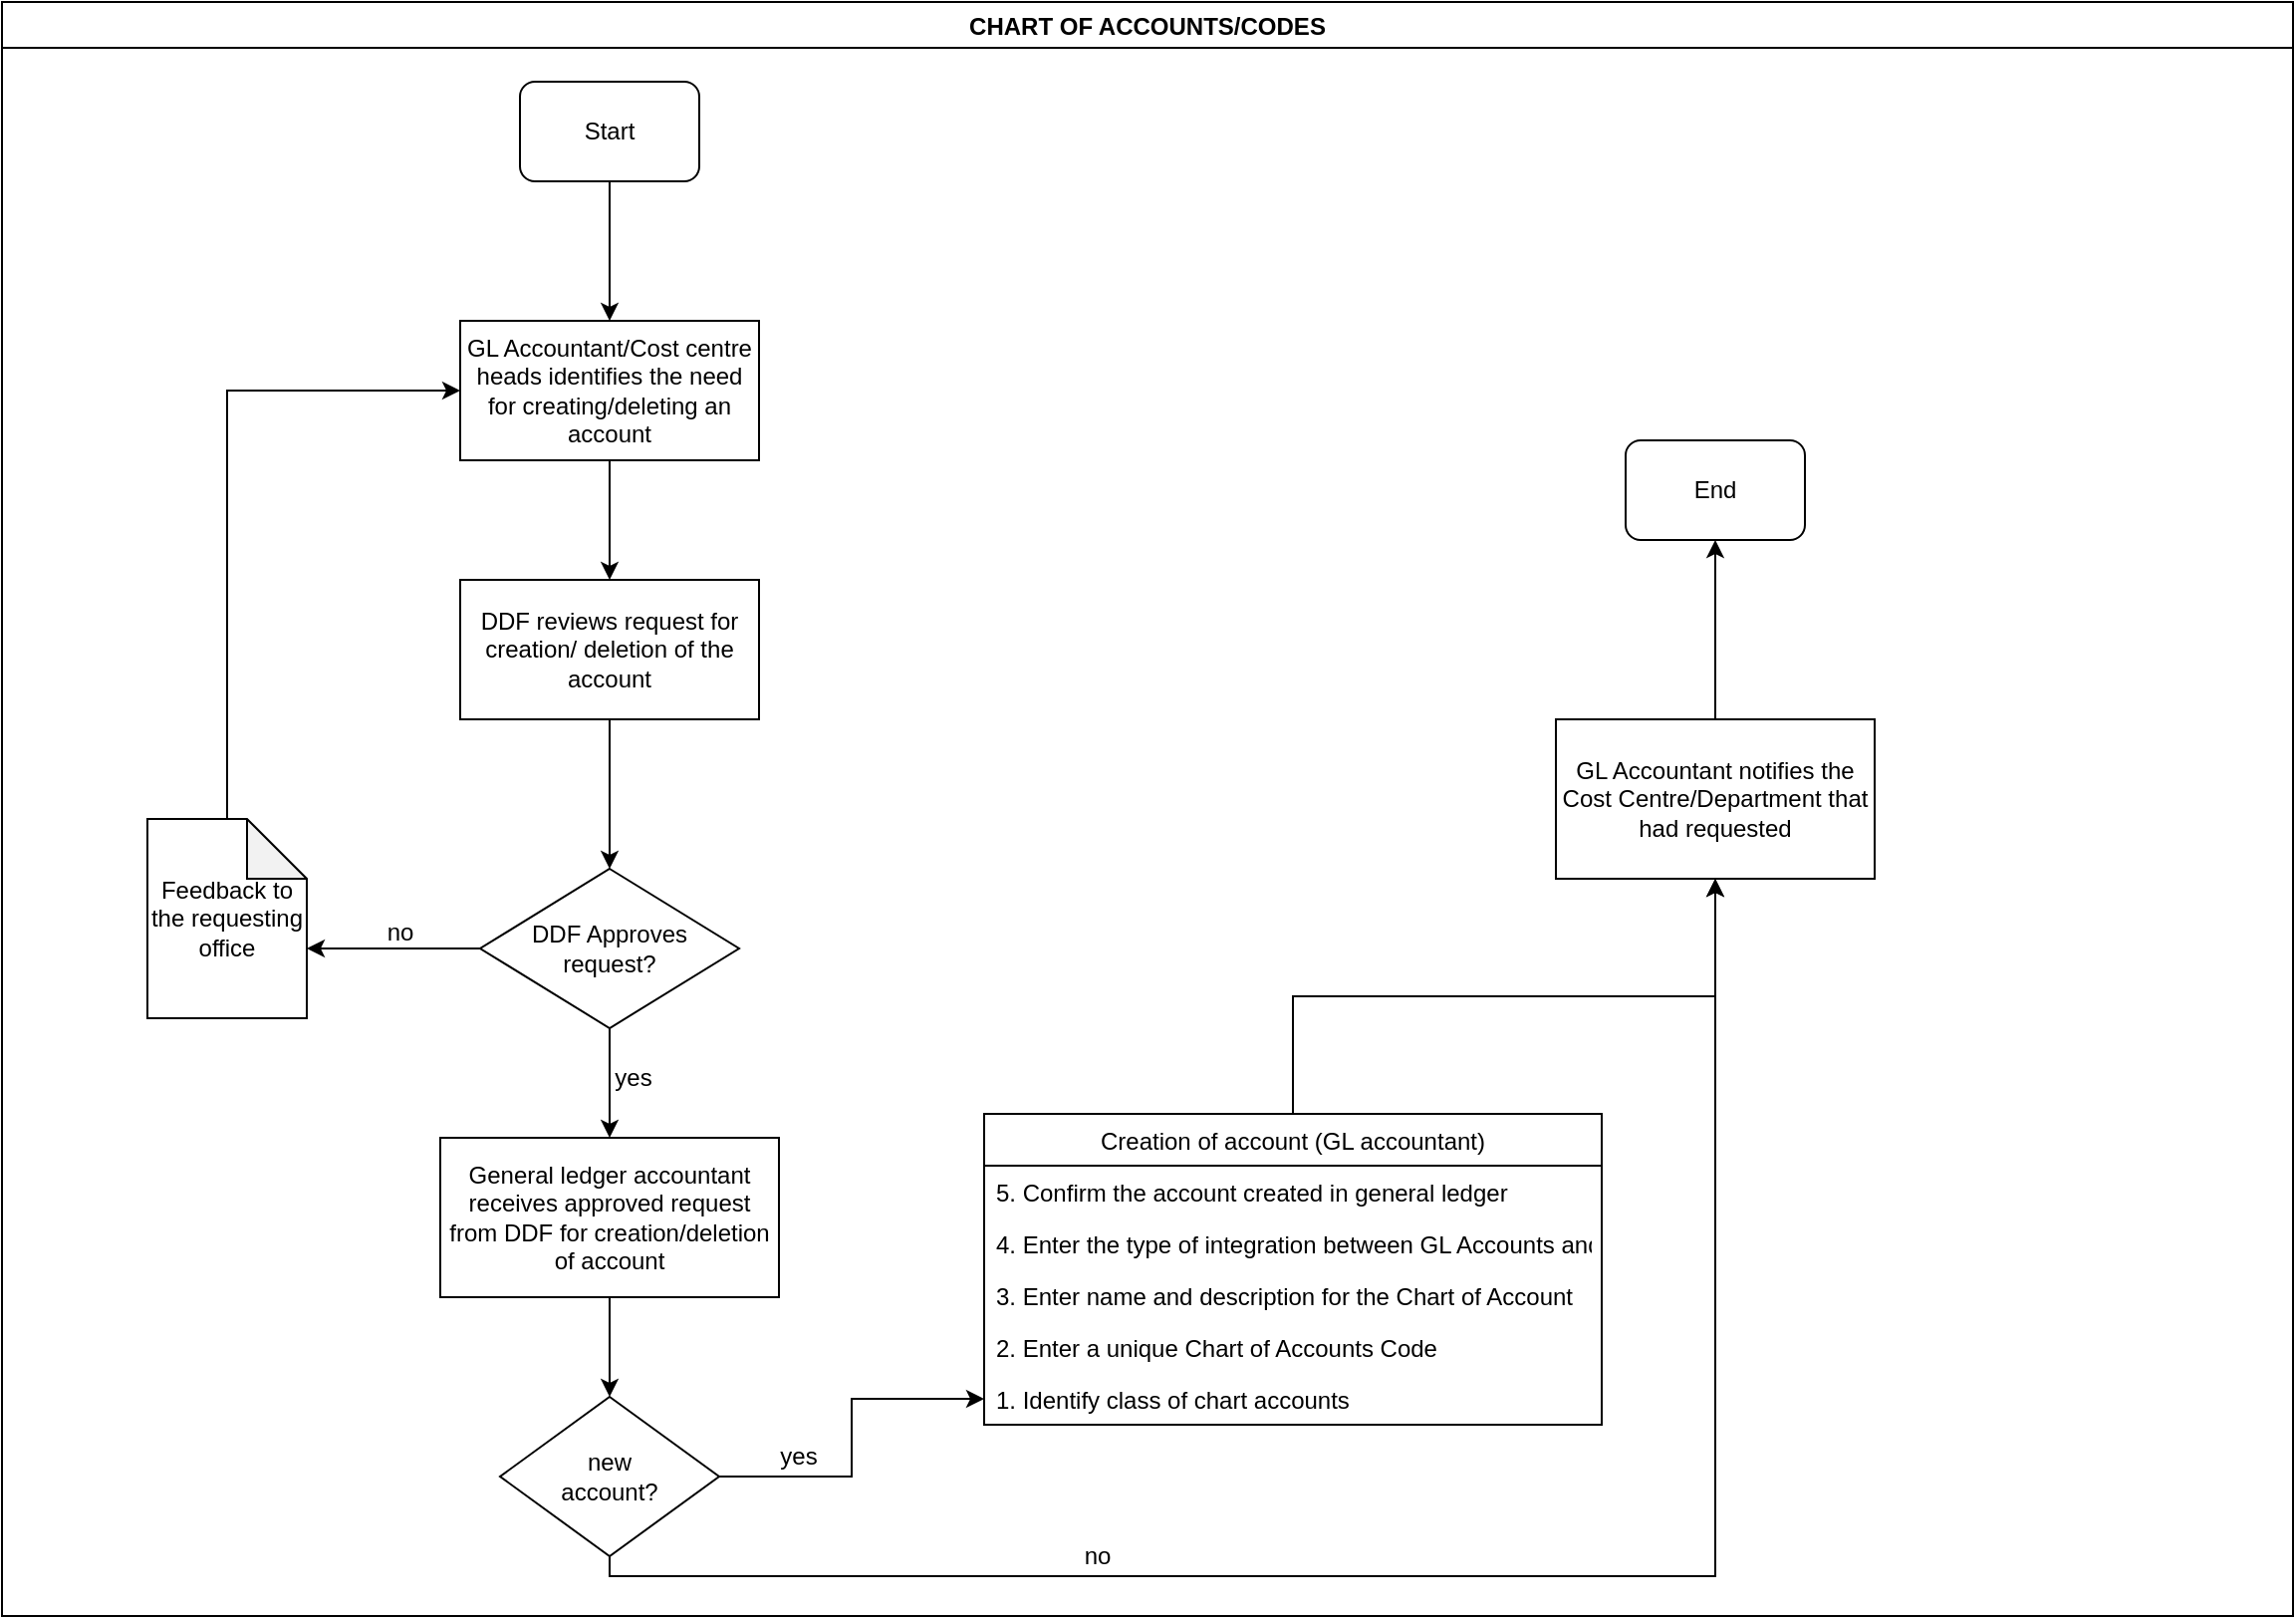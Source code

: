 <mxfile version="13.10.9" type="github">
  <diagram id="BbsPhjvvmLac4U86oqIc" name="Page-1">
    <mxGraphModel dx="1038" dy="547" grid="1" gridSize="10" guides="1" tooltips="1" connect="1" arrows="1" fold="1" page="1" pageScale="1" pageWidth="1169" pageHeight="827" math="0" shadow="0">
      <root>
        <mxCell id="0" />
        <mxCell id="1" parent="0" />
        <mxCell id="iJsRZvcZcMVNx7B1bG_4-1" value="&#xa;CHART OF ACCOUNTS/CODES&#xa;" style="swimlane;" vertex="1" parent="1">
          <mxGeometry x="10" y="10" width="1150" height="810" as="geometry" />
        </mxCell>
        <mxCell id="iJsRZvcZcMVNx7B1bG_4-2" value="Start" style="rounded=1;whiteSpace=wrap;html=1;" vertex="1" parent="iJsRZvcZcMVNx7B1bG_4-1">
          <mxGeometry x="260" y="40" width="90" height="50" as="geometry" />
        </mxCell>
        <mxCell id="iJsRZvcZcMVNx7B1bG_4-5" value="GL Accountant/Cost centre heads identifies the need for creating/deleting an account" style="rounded=0;whiteSpace=wrap;html=1;" vertex="1" parent="iJsRZvcZcMVNx7B1bG_4-1">
          <mxGeometry x="230" y="160" width="150" height="70" as="geometry" />
        </mxCell>
        <mxCell id="iJsRZvcZcMVNx7B1bG_4-4" value="" style="edgeStyle=orthogonalEdgeStyle;rounded=0;orthogonalLoop=1;jettySize=auto;html=1;entryX=0.5;entryY=0;entryDx=0;entryDy=0;" edge="1" parent="iJsRZvcZcMVNx7B1bG_4-1" source="iJsRZvcZcMVNx7B1bG_4-2" target="iJsRZvcZcMVNx7B1bG_4-5">
          <mxGeometry relative="1" as="geometry">
            <mxPoint x="305" y="165" as="targetPoint" />
          </mxGeometry>
        </mxCell>
        <mxCell id="iJsRZvcZcMVNx7B1bG_4-6" value="DDF reviews request for creation/ deletion of the account" style="whiteSpace=wrap;html=1;rounded=0;" vertex="1" parent="iJsRZvcZcMVNx7B1bG_4-1">
          <mxGeometry x="230" y="290" width="150" height="70" as="geometry" />
        </mxCell>
        <mxCell id="iJsRZvcZcMVNx7B1bG_4-7" value="" style="edgeStyle=orthogonalEdgeStyle;rounded=0;orthogonalLoop=1;jettySize=auto;html=1;" edge="1" parent="iJsRZvcZcMVNx7B1bG_4-1" source="iJsRZvcZcMVNx7B1bG_4-5" target="iJsRZvcZcMVNx7B1bG_4-6">
          <mxGeometry relative="1" as="geometry" />
        </mxCell>
        <mxCell id="iJsRZvcZcMVNx7B1bG_4-10" value="General ledger accountant receives approved request from DDF for creation/deletion of account" style="whiteSpace=wrap;html=1;rounded=0;" vertex="1" parent="iJsRZvcZcMVNx7B1bG_4-1">
          <mxGeometry x="220" y="570" width="170" height="80" as="geometry" />
        </mxCell>
        <mxCell id="iJsRZvcZcMVNx7B1bG_4-12" value="Feedback to the requesting office" style="shape=note;whiteSpace=wrap;html=1;backgroundOutline=1;darkOpacity=0.05;" vertex="1" parent="iJsRZvcZcMVNx7B1bG_4-1">
          <mxGeometry x="73" y="410" width="80" height="100" as="geometry" />
        </mxCell>
        <mxCell id="iJsRZvcZcMVNx7B1bG_4-16" value="" style="edgeStyle=orthogonalEdgeStyle;rounded=0;orthogonalLoop=1;jettySize=auto;html=1;entryX=0;entryY=0.5;entryDx=0;entryDy=0;" edge="1" parent="iJsRZvcZcMVNx7B1bG_4-1" source="iJsRZvcZcMVNx7B1bG_4-12" target="iJsRZvcZcMVNx7B1bG_4-5">
          <mxGeometry relative="1" as="geometry">
            <mxPoint x="113" y="310" as="targetPoint" />
            <Array as="points">
              <mxPoint x="113" y="195" />
            </Array>
          </mxGeometry>
        </mxCell>
        <mxCell id="iJsRZvcZcMVNx7B1bG_4-17" value="no" style="text;html=1;strokeColor=none;fillColor=none;align=center;verticalAlign=middle;whiteSpace=wrap;rounded=0;" vertex="1" parent="iJsRZvcZcMVNx7B1bG_4-1">
          <mxGeometry x="180" y="457" width="40" height="20" as="geometry" />
        </mxCell>
        <mxCell id="iJsRZvcZcMVNx7B1bG_4-20" value="Creation of account (GL accountant)" style="swimlane;fontStyle=0;childLayout=stackLayout;horizontal=1;startSize=26;fillColor=none;horizontalStack=0;resizeParent=1;resizeParentMax=0;resizeLast=0;collapsible=1;marginBottom=0;" vertex="1" parent="iJsRZvcZcMVNx7B1bG_4-1">
          <mxGeometry x="493" y="558" width="310" height="156" as="geometry" />
        </mxCell>
        <mxCell id="iJsRZvcZcMVNx7B1bG_4-22" value="5. Confirm the account created in general ledger" style="text;strokeColor=none;fillColor=none;align=left;verticalAlign=top;spacingLeft=4;spacingRight=4;overflow=hidden;rotatable=0;points=[[0,0.5],[1,0.5]];portConstraint=eastwest;" vertex="1" parent="iJsRZvcZcMVNx7B1bG_4-20">
          <mxGeometry y="26" width="310" height="26" as="geometry" />
        </mxCell>
        <mxCell id="iJsRZvcZcMVNx7B1bG_4-24" value="4. Enter the type of integration between GL Accounts and other cost element" style="text;strokeColor=none;fillColor=none;align=left;verticalAlign=top;spacingLeft=4;spacingRight=4;overflow=hidden;rotatable=0;points=[[0,0.5],[1,0.5]];portConstraint=eastwest;" vertex="1" parent="iJsRZvcZcMVNx7B1bG_4-20">
          <mxGeometry y="52" width="310" height="26" as="geometry" />
        </mxCell>
        <mxCell id="iJsRZvcZcMVNx7B1bG_4-25" value="3. Enter name and description for the Chart of Account" style="text;strokeColor=none;fillColor=none;align=left;verticalAlign=top;spacingLeft=4;spacingRight=4;overflow=hidden;rotatable=0;points=[[0,0.5],[1,0.5]];portConstraint=eastwest;" vertex="1" parent="iJsRZvcZcMVNx7B1bG_4-20">
          <mxGeometry y="78" width="310" height="26" as="geometry" />
        </mxCell>
        <mxCell id="iJsRZvcZcMVNx7B1bG_4-26" value="2. Enter a unique Chart of Accounts Code" style="text;strokeColor=none;fillColor=none;align=left;verticalAlign=top;spacingLeft=4;spacingRight=4;overflow=hidden;rotatable=0;points=[[0,0.5],[1,0.5]];portConstraint=eastwest;" vertex="1" parent="iJsRZvcZcMVNx7B1bG_4-20">
          <mxGeometry y="104" width="310" height="26" as="geometry" />
        </mxCell>
        <mxCell id="iJsRZvcZcMVNx7B1bG_4-23" value="1. Identify class of chart accounts" style="text;strokeColor=none;fillColor=none;align=left;verticalAlign=top;spacingLeft=4;spacingRight=4;overflow=hidden;rotatable=0;points=[[0,0.5],[1,0.5]];portConstraint=eastwest;" vertex="1" parent="iJsRZvcZcMVNx7B1bG_4-20">
          <mxGeometry y="130" width="310" height="26" as="geometry" />
        </mxCell>
        <mxCell id="iJsRZvcZcMVNx7B1bG_4-29" value="&lt;div&gt;new &lt;br&gt;&lt;/div&gt;&lt;div&gt;account?&lt;/div&gt;" style="rhombus;whiteSpace=wrap;html=1;rounded=0;" vertex="1" parent="iJsRZvcZcMVNx7B1bG_4-1">
          <mxGeometry x="250" y="700" width="110" height="80" as="geometry" />
        </mxCell>
        <mxCell id="iJsRZvcZcMVNx7B1bG_4-30" value="" style="edgeStyle=orthogonalEdgeStyle;rounded=0;orthogonalLoop=1;jettySize=auto;html=1;" edge="1" parent="iJsRZvcZcMVNx7B1bG_4-1" source="iJsRZvcZcMVNx7B1bG_4-10" target="iJsRZvcZcMVNx7B1bG_4-29">
          <mxGeometry relative="1" as="geometry" />
        </mxCell>
        <mxCell id="iJsRZvcZcMVNx7B1bG_4-32" value="" style="edgeStyle=orthogonalEdgeStyle;rounded=0;orthogonalLoop=1;jettySize=auto;html=1;entryX=0;entryY=0.5;entryDx=0;entryDy=0;" edge="1" parent="iJsRZvcZcMVNx7B1bG_4-1" source="iJsRZvcZcMVNx7B1bG_4-29" target="iJsRZvcZcMVNx7B1bG_4-23">
          <mxGeometry relative="1" as="geometry">
            <mxPoint x="455" y="740" as="targetPoint" />
          </mxGeometry>
        </mxCell>
        <mxCell id="iJsRZvcZcMVNx7B1bG_4-40" value="GL Accountant notifies the Cost Centre/Department that had requested" style="whiteSpace=wrap;html=1;fontStyle=0;fillColor=none;startSize=26;" vertex="1" parent="iJsRZvcZcMVNx7B1bG_4-1">
          <mxGeometry x="780" y="360" width="160" height="80" as="geometry" />
        </mxCell>
        <mxCell id="iJsRZvcZcMVNx7B1bG_4-41" value="" style="edgeStyle=orthogonalEdgeStyle;rounded=0;orthogonalLoop=1;jettySize=auto;html=1;" edge="1" parent="iJsRZvcZcMVNx7B1bG_4-1" source="iJsRZvcZcMVNx7B1bG_4-20" target="iJsRZvcZcMVNx7B1bG_4-40">
          <mxGeometry relative="1" as="geometry" />
        </mxCell>
        <mxCell id="iJsRZvcZcMVNx7B1bG_4-35" value="" style="edgeStyle=orthogonalEdgeStyle;rounded=0;orthogonalLoop=1;jettySize=auto;html=1;entryX=0.5;entryY=1;entryDx=0;entryDy=0;" edge="1" parent="iJsRZvcZcMVNx7B1bG_4-1" source="iJsRZvcZcMVNx7B1bG_4-29" target="iJsRZvcZcMVNx7B1bG_4-40">
          <mxGeometry relative="1" as="geometry">
            <mxPoint x="870" y="460" as="targetPoint" />
            <Array as="points">
              <mxPoint x="305" y="790" />
              <mxPoint x="860" y="790" />
            </Array>
          </mxGeometry>
        </mxCell>
        <mxCell id="iJsRZvcZcMVNx7B1bG_4-44" value="End" style="rounded=1;whiteSpace=wrap;html=1;" vertex="1" parent="iJsRZvcZcMVNx7B1bG_4-1">
          <mxGeometry x="815" y="220" width="90" height="50" as="geometry" />
        </mxCell>
        <mxCell id="iJsRZvcZcMVNx7B1bG_4-43" value="" style="edgeStyle=orthogonalEdgeStyle;rounded=0;orthogonalLoop=1;jettySize=auto;html=1;entryX=0.5;entryY=1;entryDx=0;entryDy=0;" edge="1" parent="iJsRZvcZcMVNx7B1bG_4-1" source="iJsRZvcZcMVNx7B1bG_4-40" target="iJsRZvcZcMVNx7B1bG_4-44">
          <mxGeometry relative="1" as="geometry">
            <mxPoint x="860" y="280" as="targetPoint" />
          </mxGeometry>
        </mxCell>
        <mxCell id="iJsRZvcZcMVNx7B1bG_4-11" value="" style="edgeStyle=orthogonalEdgeStyle;rounded=0;orthogonalLoop=1;jettySize=auto;html=1;" edge="1" parent="1" source="iJsRZvcZcMVNx7B1bG_4-8" target="iJsRZvcZcMVNx7B1bG_4-10">
          <mxGeometry relative="1" as="geometry" />
        </mxCell>
        <mxCell id="iJsRZvcZcMVNx7B1bG_4-14" value="" style="edgeStyle=orthogonalEdgeStyle;rounded=0;orthogonalLoop=1;jettySize=auto;html=1;entryX=0;entryY=0;entryDx=80;entryDy=65;entryPerimeter=0;" edge="1" parent="1" source="iJsRZvcZcMVNx7B1bG_4-8" target="iJsRZvcZcMVNx7B1bG_4-12">
          <mxGeometry relative="1" as="geometry">
            <mxPoint x="165" y="485" as="targetPoint" />
          </mxGeometry>
        </mxCell>
        <mxCell id="iJsRZvcZcMVNx7B1bG_4-8" value="&lt;div&gt;DDF Approves &lt;br&gt;&lt;/div&gt;&lt;div&gt;request?&lt;/div&gt;" style="rhombus;whiteSpace=wrap;html=1;rounded=0;" vertex="1" parent="1">
          <mxGeometry x="250" y="445" width="130" height="80" as="geometry" />
        </mxCell>
        <mxCell id="iJsRZvcZcMVNx7B1bG_4-9" value="" style="edgeStyle=orthogonalEdgeStyle;rounded=0;orthogonalLoop=1;jettySize=auto;html=1;" edge="1" parent="1" source="iJsRZvcZcMVNx7B1bG_4-6" target="iJsRZvcZcMVNx7B1bG_4-8">
          <mxGeometry relative="1" as="geometry" />
        </mxCell>
        <mxCell id="iJsRZvcZcMVNx7B1bG_4-18" value="yes" style="text;html=1;strokeColor=none;fillColor=none;align=center;verticalAlign=middle;whiteSpace=wrap;rounded=0;" vertex="1" parent="1">
          <mxGeometry x="307" y="540" width="40" height="20" as="geometry" />
        </mxCell>
        <mxCell id="iJsRZvcZcMVNx7B1bG_4-33" value="yes" style="text;html=1;strokeColor=none;fillColor=none;align=center;verticalAlign=middle;whiteSpace=wrap;rounded=0;" vertex="1" parent="1">
          <mxGeometry x="390" y="730" width="40" height="20" as="geometry" />
        </mxCell>
        <mxCell id="iJsRZvcZcMVNx7B1bG_4-36" value="no" style="text;html=1;strokeColor=none;fillColor=none;align=center;verticalAlign=middle;whiteSpace=wrap;rounded=0;" vertex="1" parent="1">
          <mxGeometry x="540" y="780" width="40" height="20" as="geometry" />
        </mxCell>
      </root>
    </mxGraphModel>
  </diagram>
</mxfile>
